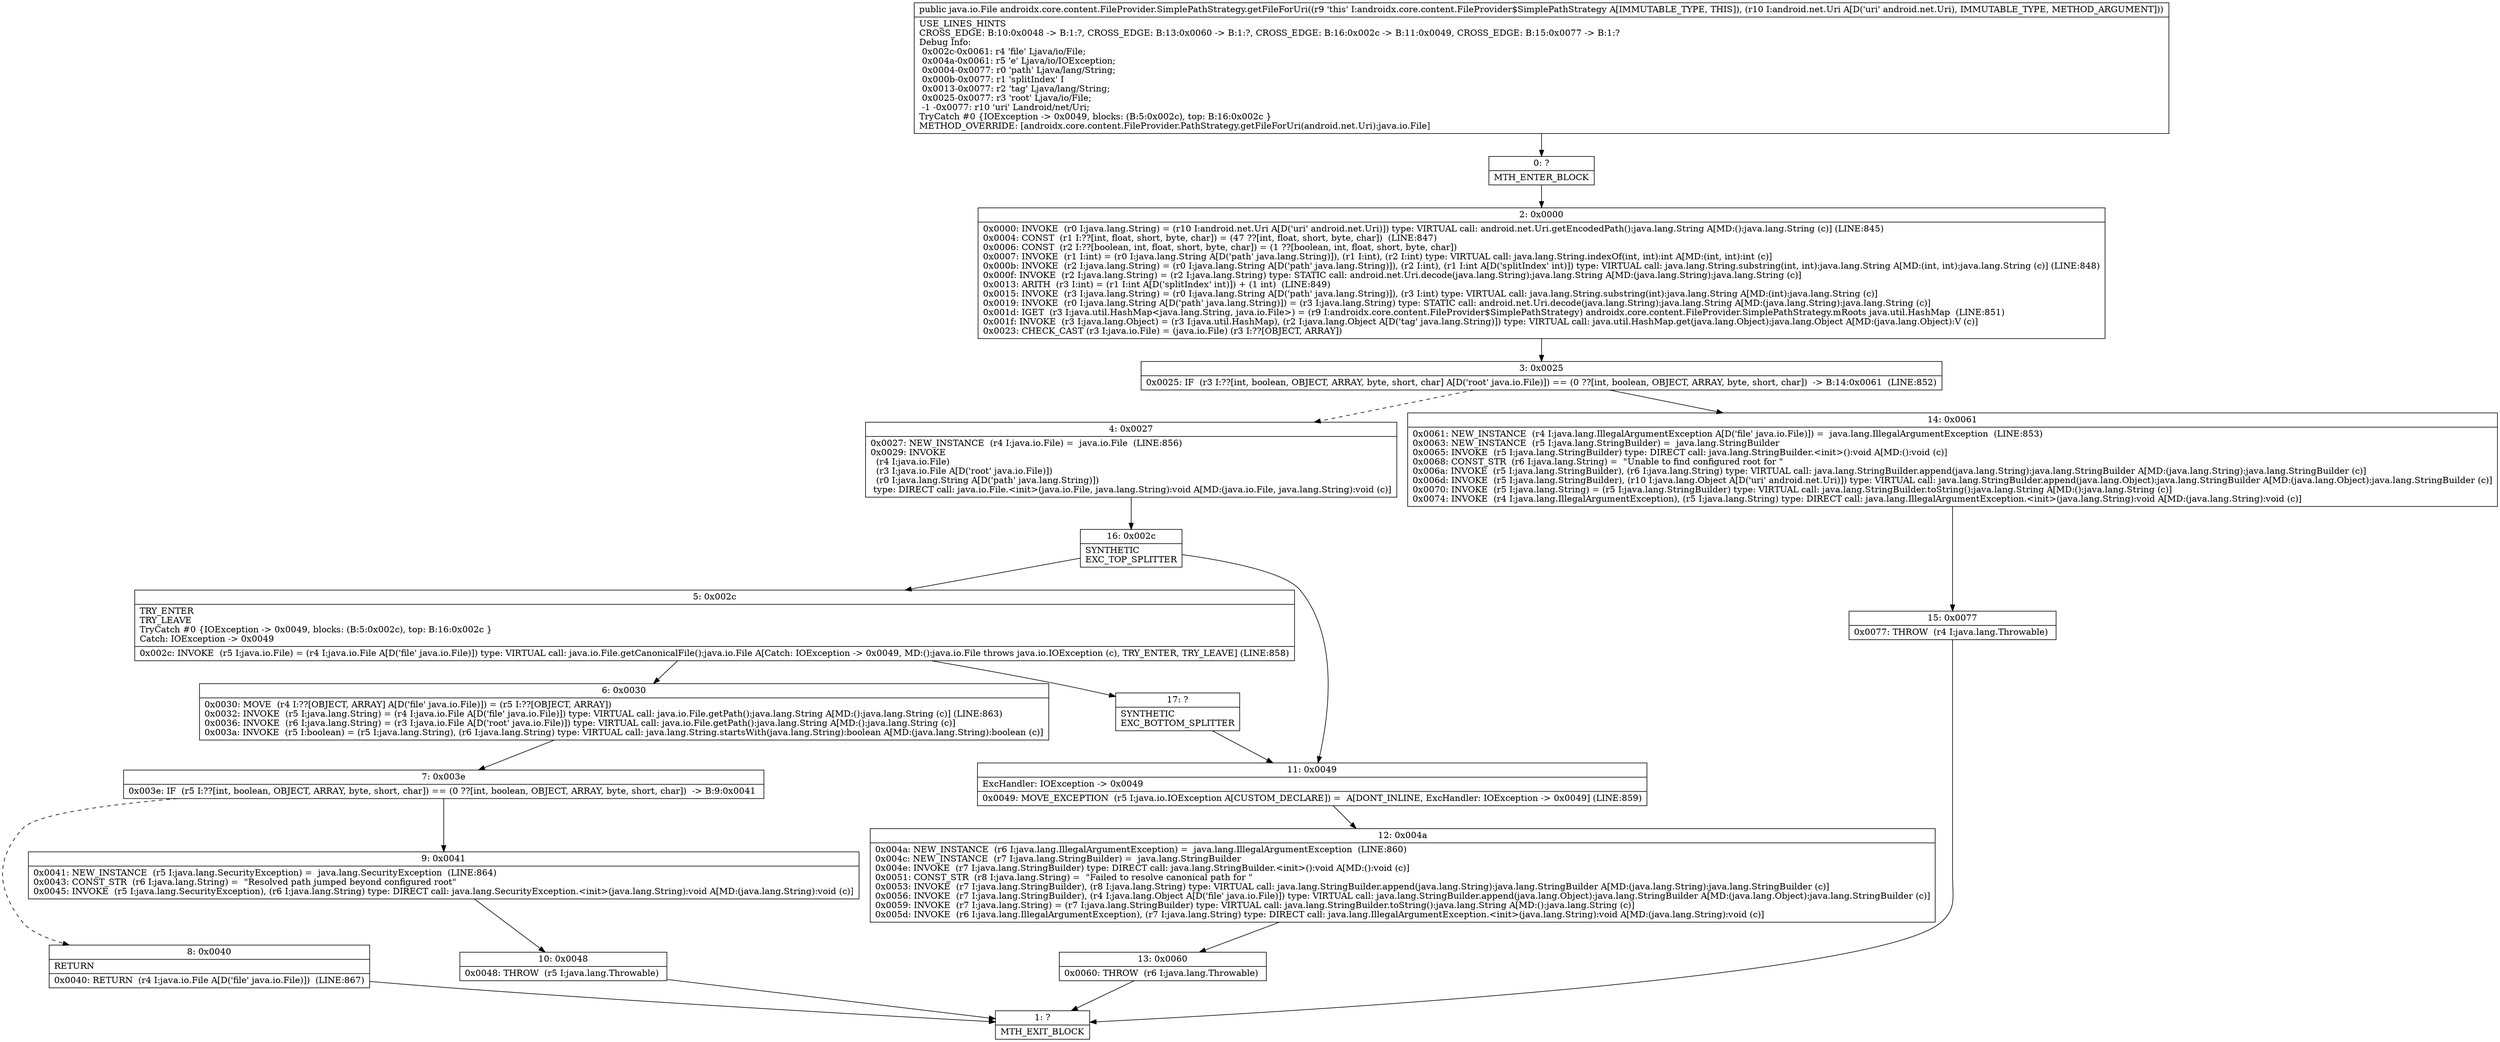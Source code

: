 digraph "CFG forandroidx.core.content.FileProvider.SimplePathStrategy.getFileForUri(Landroid\/net\/Uri;)Ljava\/io\/File;" {
Node_0 [shape=record,label="{0\:\ ?|MTH_ENTER_BLOCK\l}"];
Node_2 [shape=record,label="{2\:\ 0x0000|0x0000: INVOKE  (r0 I:java.lang.String) = (r10 I:android.net.Uri A[D('uri' android.net.Uri)]) type: VIRTUAL call: android.net.Uri.getEncodedPath():java.lang.String A[MD:():java.lang.String (c)] (LINE:845)\l0x0004: CONST  (r1 I:??[int, float, short, byte, char]) = (47 ??[int, float, short, byte, char])  (LINE:847)\l0x0006: CONST  (r2 I:??[boolean, int, float, short, byte, char]) = (1 ??[boolean, int, float, short, byte, char]) \l0x0007: INVOKE  (r1 I:int) = (r0 I:java.lang.String A[D('path' java.lang.String)]), (r1 I:int), (r2 I:int) type: VIRTUAL call: java.lang.String.indexOf(int, int):int A[MD:(int, int):int (c)]\l0x000b: INVOKE  (r2 I:java.lang.String) = (r0 I:java.lang.String A[D('path' java.lang.String)]), (r2 I:int), (r1 I:int A[D('splitIndex' int)]) type: VIRTUAL call: java.lang.String.substring(int, int):java.lang.String A[MD:(int, int):java.lang.String (c)] (LINE:848)\l0x000f: INVOKE  (r2 I:java.lang.String) = (r2 I:java.lang.String) type: STATIC call: android.net.Uri.decode(java.lang.String):java.lang.String A[MD:(java.lang.String):java.lang.String (c)]\l0x0013: ARITH  (r3 I:int) = (r1 I:int A[D('splitIndex' int)]) + (1 int)  (LINE:849)\l0x0015: INVOKE  (r3 I:java.lang.String) = (r0 I:java.lang.String A[D('path' java.lang.String)]), (r3 I:int) type: VIRTUAL call: java.lang.String.substring(int):java.lang.String A[MD:(int):java.lang.String (c)]\l0x0019: INVOKE  (r0 I:java.lang.String A[D('path' java.lang.String)]) = (r3 I:java.lang.String) type: STATIC call: android.net.Uri.decode(java.lang.String):java.lang.String A[MD:(java.lang.String):java.lang.String (c)]\l0x001d: IGET  (r3 I:java.util.HashMap\<java.lang.String, java.io.File\>) = (r9 I:androidx.core.content.FileProvider$SimplePathStrategy) androidx.core.content.FileProvider.SimplePathStrategy.mRoots java.util.HashMap  (LINE:851)\l0x001f: INVOKE  (r3 I:java.lang.Object) = (r3 I:java.util.HashMap), (r2 I:java.lang.Object A[D('tag' java.lang.String)]) type: VIRTUAL call: java.util.HashMap.get(java.lang.Object):java.lang.Object A[MD:(java.lang.Object):V (c)]\l0x0023: CHECK_CAST (r3 I:java.io.File) = (java.io.File) (r3 I:??[OBJECT, ARRAY]) \l}"];
Node_3 [shape=record,label="{3\:\ 0x0025|0x0025: IF  (r3 I:??[int, boolean, OBJECT, ARRAY, byte, short, char] A[D('root' java.io.File)]) == (0 ??[int, boolean, OBJECT, ARRAY, byte, short, char])  \-\> B:14:0x0061  (LINE:852)\l}"];
Node_4 [shape=record,label="{4\:\ 0x0027|0x0027: NEW_INSTANCE  (r4 I:java.io.File) =  java.io.File  (LINE:856)\l0x0029: INVOKE  \l  (r4 I:java.io.File)\l  (r3 I:java.io.File A[D('root' java.io.File)])\l  (r0 I:java.lang.String A[D('path' java.lang.String)])\l type: DIRECT call: java.io.File.\<init\>(java.io.File, java.lang.String):void A[MD:(java.io.File, java.lang.String):void (c)]\l}"];
Node_16 [shape=record,label="{16\:\ 0x002c|SYNTHETIC\lEXC_TOP_SPLITTER\l}"];
Node_5 [shape=record,label="{5\:\ 0x002c|TRY_ENTER\lTRY_LEAVE\lTryCatch #0 \{IOException \-\> 0x0049, blocks: (B:5:0x002c), top: B:16:0x002c \}\lCatch: IOException \-\> 0x0049\l|0x002c: INVOKE  (r5 I:java.io.File) = (r4 I:java.io.File A[D('file' java.io.File)]) type: VIRTUAL call: java.io.File.getCanonicalFile():java.io.File A[Catch: IOException \-\> 0x0049, MD:():java.io.File throws java.io.IOException (c), TRY_ENTER, TRY_LEAVE] (LINE:858)\l}"];
Node_6 [shape=record,label="{6\:\ 0x0030|0x0030: MOVE  (r4 I:??[OBJECT, ARRAY] A[D('file' java.io.File)]) = (r5 I:??[OBJECT, ARRAY]) \l0x0032: INVOKE  (r5 I:java.lang.String) = (r4 I:java.io.File A[D('file' java.io.File)]) type: VIRTUAL call: java.io.File.getPath():java.lang.String A[MD:():java.lang.String (c)] (LINE:863)\l0x0036: INVOKE  (r6 I:java.lang.String) = (r3 I:java.io.File A[D('root' java.io.File)]) type: VIRTUAL call: java.io.File.getPath():java.lang.String A[MD:():java.lang.String (c)]\l0x003a: INVOKE  (r5 I:boolean) = (r5 I:java.lang.String), (r6 I:java.lang.String) type: VIRTUAL call: java.lang.String.startsWith(java.lang.String):boolean A[MD:(java.lang.String):boolean (c)]\l}"];
Node_7 [shape=record,label="{7\:\ 0x003e|0x003e: IF  (r5 I:??[int, boolean, OBJECT, ARRAY, byte, short, char]) == (0 ??[int, boolean, OBJECT, ARRAY, byte, short, char])  \-\> B:9:0x0041 \l}"];
Node_8 [shape=record,label="{8\:\ 0x0040|RETURN\l|0x0040: RETURN  (r4 I:java.io.File A[D('file' java.io.File)])  (LINE:867)\l}"];
Node_1 [shape=record,label="{1\:\ ?|MTH_EXIT_BLOCK\l}"];
Node_9 [shape=record,label="{9\:\ 0x0041|0x0041: NEW_INSTANCE  (r5 I:java.lang.SecurityException) =  java.lang.SecurityException  (LINE:864)\l0x0043: CONST_STR  (r6 I:java.lang.String) =  \"Resolved path jumped beyond configured root\" \l0x0045: INVOKE  (r5 I:java.lang.SecurityException), (r6 I:java.lang.String) type: DIRECT call: java.lang.SecurityException.\<init\>(java.lang.String):void A[MD:(java.lang.String):void (c)]\l}"];
Node_10 [shape=record,label="{10\:\ 0x0048|0x0048: THROW  (r5 I:java.lang.Throwable) \l}"];
Node_17 [shape=record,label="{17\:\ ?|SYNTHETIC\lEXC_BOTTOM_SPLITTER\l}"];
Node_11 [shape=record,label="{11\:\ 0x0049|ExcHandler: IOException \-\> 0x0049\l|0x0049: MOVE_EXCEPTION  (r5 I:java.io.IOException A[CUSTOM_DECLARE]) =  A[DONT_INLINE, ExcHandler: IOException \-\> 0x0049] (LINE:859)\l}"];
Node_12 [shape=record,label="{12\:\ 0x004a|0x004a: NEW_INSTANCE  (r6 I:java.lang.IllegalArgumentException) =  java.lang.IllegalArgumentException  (LINE:860)\l0x004c: NEW_INSTANCE  (r7 I:java.lang.StringBuilder) =  java.lang.StringBuilder \l0x004e: INVOKE  (r7 I:java.lang.StringBuilder) type: DIRECT call: java.lang.StringBuilder.\<init\>():void A[MD:():void (c)]\l0x0051: CONST_STR  (r8 I:java.lang.String) =  \"Failed to resolve canonical path for \" \l0x0053: INVOKE  (r7 I:java.lang.StringBuilder), (r8 I:java.lang.String) type: VIRTUAL call: java.lang.StringBuilder.append(java.lang.String):java.lang.StringBuilder A[MD:(java.lang.String):java.lang.StringBuilder (c)]\l0x0056: INVOKE  (r7 I:java.lang.StringBuilder), (r4 I:java.lang.Object A[D('file' java.io.File)]) type: VIRTUAL call: java.lang.StringBuilder.append(java.lang.Object):java.lang.StringBuilder A[MD:(java.lang.Object):java.lang.StringBuilder (c)]\l0x0059: INVOKE  (r7 I:java.lang.String) = (r7 I:java.lang.StringBuilder) type: VIRTUAL call: java.lang.StringBuilder.toString():java.lang.String A[MD:():java.lang.String (c)]\l0x005d: INVOKE  (r6 I:java.lang.IllegalArgumentException), (r7 I:java.lang.String) type: DIRECT call: java.lang.IllegalArgumentException.\<init\>(java.lang.String):void A[MD:(java.lang.String):void (c)]\l}"];
Node_13 [shape=record,label="{13\:\ 0x0060|0x0060: THROW  (r6 I:java.lang.Throwable) \l}"];
Node_14 [shape=record,label="{14\:\ 0x0061|0x0061: NEW_INSTANCE  (r4 I:java.lang.IllegalArgumentException A[D('file' java.io.File)]) =  java.lang.IllegalArgumentException  (LINE:853)\l0x0063: NEW_INSTANCE  (r5 I:java.lang.StringBuilder) =  java.lang.StringBuilder \l0x0065: INVOKE  (r5 I:java.lang.StringBuilder) type: DIRECT call: java.lang.StringBuilder.\<init\>():void A[MD:():void (c)]\l0x0068: CONST_STR  (r6 I:java.lang.String) =  \"Unable to find configured root for \" \l0x006a: INVOKE  (r5 I:java.lang.StringBuilder), (r6 I:java.lang.String) type: VIRTUAL call: java.lang.StringBuilder.append(java.lang.String):java.lang.StringBuilder A[MD:(java.lang.String):java.lang.StringBuilder (c)]\l0x006d: INVOKE  (r5 I:java.lang.StringBuilder), (r10 I:java.lang.Object A[D('uri' android.net.Uri)]) type: VIRTUAL call: java.lang.StringBuilder.append(java.lang.Object):java.lang.StringBuilder A[MD:(java.lang.Object):java.lang.StringBuilder (c)]\l0x0070: INVOKE  (r5 I:java.lang.String) = (r5 I:java.lang.StringBuilder) type: VIRTUAL call: java.lang.StringBuilder.toString():java.lang.String A[MD:():java.lang.String (c)]\l0x0074: INVOKE  (r4 I:java.lang.IllegalArgumentException), (r5 I:java.lang.String) type: DIRECT call: java.lang.IllegalArgumentException.\<init\>(java.lang.String):void A[MD:(java.lang.String):void (c)]\l}"];
Node_15 [shape=record,label="{15\:\ 0x0077|0x0077: THROW  (r4 I:java.lang.Throwable) \l}"];
MethodNode[shape=record,label="{public java.io.File androidx.core.content.FileProvider.SimplePathStrategy.getFileForUri((r9 'this' I:androidx.core.content.FileProvider$SimplePathStrategy A[IMMUTABLE_TYPE, THIS]), (r10 I:android.net.Uri A[D('uri' android.net.Uri), IMMUTABLE_TYPE, METHOD_ARGUMENT]))  | USE_LINES_HINTS\lCROSS_EDGE: B:10:0x0048 \-\> B:1:?, CROSS_EDGE: B:13:0x0060 \-\> B:1:?, CROSS_EDGE: B:16:0x002c \-\> B:11:0x0049, CROSS_EDGE: B:15:0x0077 \-\> B:1:?\lDebug Info:\l  0x002c\-0x0061: r4 'file' Ljava\/io\/File;\l  0x004a\-0x0061: r5 'e' Ljava\/io\/IOException;\l  0x0004\-0x0077: r0 'path' Ljava\/lang\/String;\l  0x000b\-0x0077: r1 'splitIndex' I\l  0x0013\-0x0077: r2 'tag' Ljava\/lang\/String;\l  0x0025\-0x0077: r3 'root' Ljava\/io\/File;\l  \-1 \-0x0077: r10 'uri' Landroid\/net\/Uri;\lTryCatch #0 \{IOException \-\> 0x0049, blocks: (B:5:0x002c), top: B:16:0x002c \}\lMETHOD_OVERRIDE: [androidx.core.content.FileProvider.PathStrategy.getFileForUri(android.net.Uri):java.io.File]\l}"];
MethodNode -> Node_0;Node_0 -> Node_2;
Node_2 -> Node_3;
Node_3 -> Node_4[style=dashed];
Node_3 -> Node_14;
Node_4 -> Node_16;
Node_16 -> Node_5;
Node_16 -> Node_11;
Node_5 -> Node_6;
Node_5 -> Node_17;
Node_6 -> Node_7;
Node_7 -> Node_8[style=dashed];
Node_7 -> Node_9;
Node_8 -> Node_1;
Node_9 -> Node_10;
Node_10 -> Node_1;
Node_17 -> Node_11;
Node_11 -> Node_12;
Node_12 -> Node_13;
Node_13 -> Node_1;
Node_14 -> Node_15;
Node_15 -> Node_1;
}

